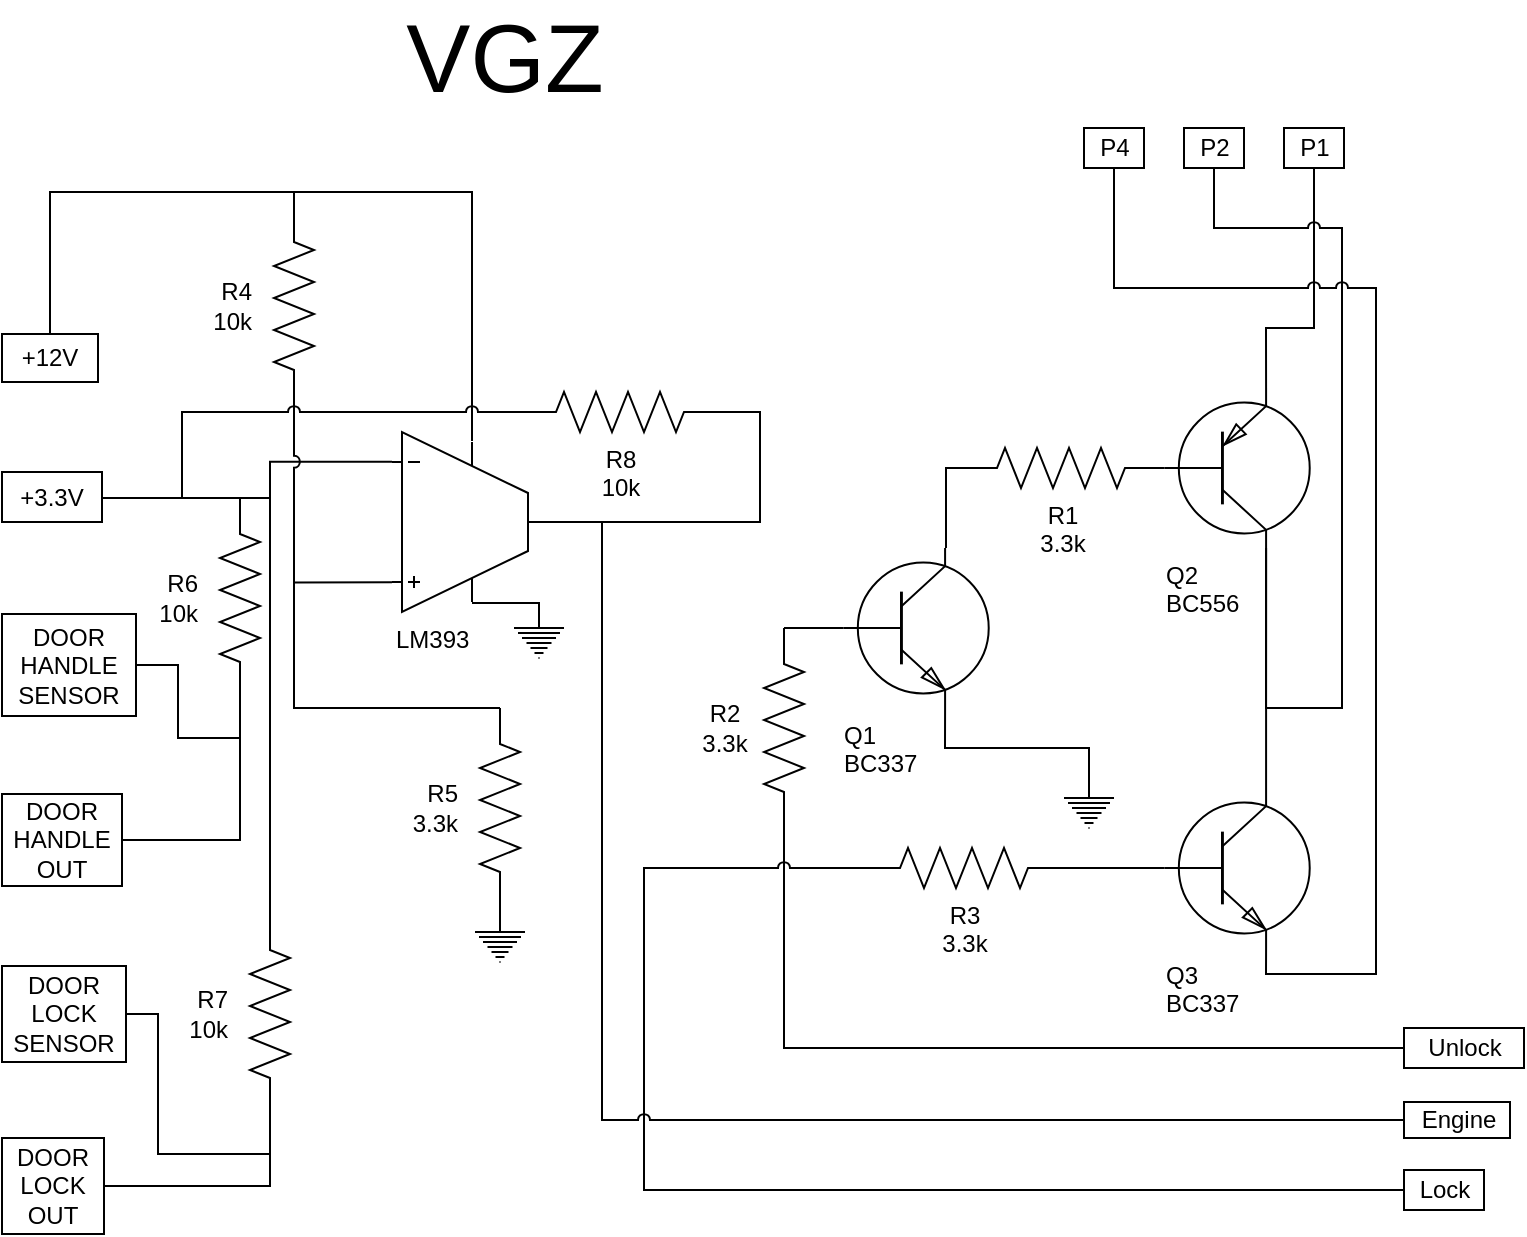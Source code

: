 <mxfile version="12.9.6" type="github" pages="2">
  <diagram id="vwBpfIJJqrl7qLxSZMjy" name="VGZ">
    <mxGraphModel dx="1185" dy="647" grid="0" gridSize="10" guides="1" tooltips="1" connect="1" arrows="1" fold="1" page="1" pageScale="1" pageWidth="827" pageHeight="1169" background="#FFFFFF" math="0" shadow="0">
      <root>
        <mxCell id="0" />
        <mxCell id="1" parent="0" />
        <mxCell id="2dIn2ky05wLc2S2Yu5g8-7" style="edgeStyle=orthogonalEdgeStyle;rounded=0;jumpStyle=arc;orthogonalLoop=1;jettySize=auto;html=1;exitX=0.7;exitY=1;exitDx=0;exitDy=0;exitPerimeter=0;entryX=0.7;entryY=0;entryDx=0;entryDy=0;entryPerimeter=0;endArrow=none;endFill=0;strokeColor=#000000;fontColor=#000000;labelBackgroundColor=none;" parent="1" source="2dIn2ky05wLc2S2Yu5g8-1" target="2dIn2ky05wLc2S2Yu5g8-2" edge="1">
          <mxGeometry relative="1" as="geometry">
            <Array as="points">
              <mxPoint x="671" y="387" />
              <mxPoint x="671" y="387" />
            </Array>
          </mxGeometry>
        </mxCell>
        <mxCell id="2dIn2ky05wLc2S2Yu5g8-21" style="edgeStyle=orthogonalEdgeStyle;rounded=0;jumpStyle=arc;orthogonalLoop=1;jettySize=auto;html=1;exitX=0.7;exitY=0;exitDx=0;exitDy=0;exitPerimeter=0;endArrow=none;endFill=0;strokeColor=#000000;fontColor=#000000;labelBackgroundColor=none;" parent="1" source="2dIn2ky05wLc2S2Yu5g8-1" target="2dIn2ky05wLc2S2Yu5g8-22" edge="1">
          <mxGeometry relative="1" as="geometry">
            <mxPoint x="674.862" y="140" as="targetPoint" />
            <Array as="points">
              <mxPoint x="671" y="180" />
              <mxPoint x="695" y="180" />
            </Array>
          </mxGeometry>
        </mxCell>
        <mxCell id="2dIn2ky05wLc2S2Yu5g8-1" value="&lt;div&gt;Q2&lt;/div&gt;&lt;div&gt;BC556&lt;br&gt;&lt;/div&gt;" style="verticalLabelPosition=bottom;shadow=0;dashed=0;align=left;html=1;verticalAlign=top;shape=mxgraph.electrical.transistors.pnp_transistor_1;strokeColor=#000000;fontColor=#000000;labelBackgroundColor=none;fillColor=none;" parent="1" vertex="1">
          <mxGeometry x="618.5" y="210" width="76" height="80" as="geometry" />
        </mxCell>
        <mxCell id="2dIn2ky05wLc2S2Yu5g8-37" style="edgeStyle=orthogonalEdgeStyle;rounded=0;jumpStyle=arc;orthogonalLoop=1;jettySize=auto;html=1;exitX=0.7;exitY=1;exitDx=0;exitDy=0;exitPerimeter=0;endArrow=none;endFill=0;strokeColor=#000000;fontColor=#000000;labelBackgroundColor=none;" parent="1" source="2dIn2ky05wLc2S2Yu5g8-1" target="2dIn2ky05wLc2S2Yu5g8-23" edge="1">
          <mxGeometry relative="1" as="geometry">
            <Array as="points">
              <mxPoint x="671" y="370" />
              <mxPoint x="709" y="370" />
              <mxPoint x="709" y="130" />
              <mxPoint x="645" y="130" />
            </Array>
          </mxGeometry>
        </mxCell>
        <mxCell id="u6N9TvEK20pb86zufqTK-22" style="edgeStyle=orthogonalEdgeStyle;rounded=0;orthogonalLoop=1;jettySize=auto;html=1;exitX=0.7;exitY=1;exitDx=0;exitDy=0;exitPerimeter=0;strokeColor=#000000;fontColor=#000000;endArrow=none;endFill=0;jumpStyle=arc;" parent="1" source="2dIn2ky05wLc2S2Yu5g8-2" target="u6N9TvEK20pb86zufqTK-24" edge="1">
          <mxGeometry relative="1" as="geometry">
            <mxPoint x="600" y="110" as="targetPoint" />
            <Array as="points">
              <mxPoint x="671" y="503" />
              <mxPoint x="726" y="503" />
              <mxPoint x="726" y="160" />
              <mxPoint x="595" y="160" />
            </Array>
          </mxGeometry>
        </mxCell>
        <mxCell id="2dIn2ky05wLc2S2Yu5g8-2" value="&lt;div align=&quot;left&quot;&gt;Q3&lt;br&gt;&lt;/div&gt;&lt;div align=&quot;left&quot;&gt;BC337&lt;/div&gt;" style="verticalLabelPosition=bottom;shadow=0;dashed=0;align=left;html=1;verticalAlign=top;shape=mxgraph.electrical.transistors.npn_transistor_1;strokeColor=#000000;fontColor=#000000;labelBackgroundColor=none;fillColor=none;" parent="1" vertex="1">
          <mxGeometry x="618.5" y="410" width="76" height="80" as="geometry" />
        </mxCell>
        <mxCell id="2dIn2ky05wLc2S2Yu5g8-6" style="edgeStyle=orthogonalEdgeStyle;rounded=0;jumpStyle=arc;orthogonalLoop=1;jettySize=auto;html=1;exitX=0.7;exitY=1;exitDx=0;exitDy=0;exitPerimeter=0;entryX=0.5;entryY=0;entryDx=0;entryDy=0;entryPerimeter=0;endArrow=none;endFill=0;strokeColor=#000000;fontColor=#000000;labelBackgroundColor=none;" parent="1" source="2dIn2ky05wLc2S2Yu5g8-3" target="2dIn2ky05wLc2S2Yu5g8-5" edge="1">
          <mxGeometry relative="1" as="geometry">
            <Array as="points">
              <mxPoint x="511" y="390" />
              <mxPoint x="583" y="390" />
            </Array>
          </mxGeometry>
        </mxCell>
        <mxCell id="2dIn2ky05wLc2S2Yu5g8-3" value="&lt;div&gt;Q1&lt;br&gt;&lt;/div&gt;&lt;div&gt;BC337&lt;/div&gt;" style="verticalLabelPosition=bottom;shadow=0;dashed=0;align=left;html=1;verticalAlign=top;shape=mxgraph.electrical.transistors.npn_transistor_1;strokeColor=#000000;fontColor=#000000;labelBackgroundColor=none;fillColor=none;" parent="1" vertex="1">
          <mxGeometry x="458" y="290" width="76" height="80" as="geometry" />
        </mxCell>
        <mxCell id="2dIn2ky05wLc2S2Yu5g8-5" value="" style="pointerEvents=1;verticalLabelPosition=bottom;shadow=0;dashed=0;align=center;html=1;verticalAlign=top;shape=mxgraph.electrical.signal_sources.protective_earth;strokeColor=#000000;fontColor=#000000;labelBackgroundColor=none;" parent="1" vertex="1">
          <mxGeometry x="570" y="410" width="25" height="20" as="geometry" />
        </mxCell>
        <mxCell id="2dIn2ky05wLc2S2Yu5g8-11" style="edgeStyle=orthogonalEdgeStyle;rounded=0;jumpStyle=arc;orthogonalLoop=1;jettySize=auto;html=1;exitX=1;exitY=0.5;exitDx=0;exitDy=0;exitPerimeter=0;entryX=0;entryY=0.5;entryDx=0;entryDy=0;entryPerimeter=0;endArrow=none;endFill=0;strokeColor=#000000;fontColor=#000000;labelBackgroundColor=none;" parent="1" source="2dIn2ky05wLc2S2Yu5g8-10" target="2dIn2ky05wLc2S2Yu5g8-1" edge="1">
          <mxGeometry relative="1" as="geometry">
            <Array as="points">
              <mxPoint x="609" y="250" />
            </Array>
          </mxGeometry>
        </mxCell>
        <mxCell id="2dIn2ky05wLc2S2Yu5g8-12" style="edgeStyle=orthogonalEdgeStyle;rounded=0;jumpStyle=arc;orthogonalLoop=1;jettySize=auto;html=1;exitX=0;exitY=0.5;exitDx=0;exitDy=0;exitPerimeter=0;entryX=0.7;entryY=0;entryDx=0;entryDy=0;entryPerimeter=0;endArrow=none;endFill=0;strokeColor=#000000;fontColor=#000000;labelBackgroundColor=none;" parent="1" source="2dIn2ky05wLc2S2Yu5g8-10" target="2dIn2ky05wLc2S2Yu5g8-3" edge="1">
          <mxGeometry relative="1" as="geometry">
            <Array as="points">
              <mxPoint x="511" y="250" />
              <mxPoint x="511" y="290" />
            </Array>
          </mxGeometry>
        </mxCell>
        <mxCell id="2dIn2ky05wLc2S2Yu5g8-10" value="&lt;div&gt;R1&lt;/div&gt;&lt;div&gt;3.3k&lt;/div&gt;" style="pointerEvents=1;verticalLabelPosition=bottom;shadow=0;dashed=0;align=center;html=1;verticalAlign=top;shape=mxgraph.electrical.resistors.resistor_2;strokeColor=#000000;fontColor=#000000;labelBackgroundColor=none;" parent="1" vertex="1">
          <mxGeometry x="518.5" y="240" width="100" height="20" as="geometry" />
        </mxCell>
        <mxCell id="2dIn2ky05wLc2S2Yu5g8-14" style="edgeStyle=orthogonalEdgeStyle;rounded=0;jumpStyle=arc;orthogonalLoop=1;jettySize=auto;html=1;exitX=1;exitY=0.5;exitDx=0;exitDy=0;exitPerimeter=0;entryX=0;entryY=0.5;entryDx=0;entryDy=0;entryPerimeter=0;endArrow=none;endFill=0;strokeColor=#000000;fontColor=#000000;labelBackgroundColor=none;" parent="1" source="2dIn2ky05wLc2S2Yu5g8-13" target="2dIn2ky05wLc2S2Yu5g8-3" edge="1">
          <mxGeometry relative="1" as="geometry" />
        </mxCell>
        <mxCell id="2dIn2ky05wLc2S2Yu5g8-18" style="edgeStyle=orthogonalEdgeStyle;rounded=0;jumpStyle=arc;orthogonalLoop=1;jettySize=auto;html=1;exitX=0;exitY=0.5;exitDx=0;exitDy=0;exitPerimeter=0;endArrow=none;endFill=0;strokeColor=#000000;fontColor=#000000;labelBackgroundColor=none;" parent="1" source="2dIn2ky05wLc2S2Yu5g8-13" target="2dIn2ky05wLc2S2Yu5g8-19" edge="1">
          <mxGeometry relative="1" as="geometry">
            <mxPoint x="300" y="210" as="targetPoint" />
            <Array as="points">
              <mxPoint x="430" y="540" />
            </Array>
          </mxGeometry>
        </mxCell>
        <mxCell id="2dIn2ky05wLc2S2Yu5g8-13" value="&lt;div&gt;R2&lt;/div&gt;&lt;div&gt;3.3k&lt;/div&gt;" style="pointerEvents=1;verticalLabelPosition=middle;shadow=0;dashed=0;align=center;html=1;verticalAlign=middle;shape=mxgraph.electrical.resistors.resistor_2;strokeColor=#000000;fontColor=#000000;labelBackgroundColor=none;direction=north;horizontal=1;labelPosition=left;spacingLeft=0;spacingRight=20;" parent="1" vertex="1">
          <mxGeometry x="420" y="330" width="20" height="100" as="geometry" />
        </mxCell>
        <mxCell id="2dIn2ky05wLc2S2Yu5g8-16" style="edgeStyle=orthogonalEdgeStyle;rounded=0;jumpStyle=arc;orthogonalLoop=1;jettySize=auto;html=1;exitX=1;exitY=0.5;exitDx=0;exitDy=0;exitPerimeter=0;entryX=0;entryY=0.5;entryDx=0;entryDy=0;entryPerimeter=0;endArrow=none;endFill=0;strokeColor=#000000;fontColor=#000000;labelBackgroundColor=none;" parent="1" source="2dIn2ky05wLc2S2Yu5g8-15" target="2dIn2ky05wLc2S2Yu5g8-2" edge="1">
          <mxGeometry relative="1" as="geometry" />
        </mxCell>
        <mxCell id="2dIn2ky05wLc2S2Yu5g8-17" style="edgeStyle=orthogonalEdgeStyle;rounded=0;jumpStyle=arc;orthogonalLoop=1;jettySize=auto;html=1;exitX=0;exitY=0.5;exitDx=0;exitDy=0;exitPerimeter=0;endArrow=none;endFill=0;strokeColor=#000000;fontColor=#000000;labelBackgroundColor=none;" parent="1" source="2dIn2ky05wLc2S2Yu5g8-15" target="2dIn2ky05wLc2S2Yu5g8-20" edge="1">
          <mxGeometry relative="1" as="geometry">
            <mxPoint x="260.0" y="210" as="targetPoint" />
            <Array as="points">
              <mxPoint x="360" y="450" />
            </Array>
          </mxGeometry>
        </mxCell>
        <mxCell id="2dIn2ky05wLc2S2Yu5g8-15" value="&lt;div&gt;R3&lt;/div&gt;&lt;div&gt;3.3k&lt;/div&gt;" style="pointerEvents=1;verticalLabelPosition=bottom;shadow=0;dashed=0;align=center;html=1;verticalAlign=top;shape=mxgraph.electrical.resistors.resistor_2;strokeColor=#000000;fontColor=#000000;labelBackgroundColor=none;" parent="1" vertex="1">
          <mxGeometry x="470" y="440" width="100" height="20" as="geometry" />
        </mxCell>
        <mxCell id="2dIn2ky05wLc2S2Yu5g8-19" value="&lt;div&gt;Unlock&lt;/div&gt;" style="text;html=1;align=center;verticalAlign=middle;resizable=0;points=[];autosize=1;strokeColor=#000000;fontColor=#000000;labelBackgroundColor=none;" parent="1" vertex="1">
          <mxGeometry x="740" y="530" width="60" height="20" as="geometry" />
        </mxCell>
        <mxCell id="2dIn2ky05wLc2S2Yu5g8-20" value="Lock" style="text;html=1;align=center;verticalAlign=middle;resizable=0;points=[];autosize=1;strokeColor=#000000;fontColor=#000000;labelBackgroundColor=none;" parent="1" vertex="1">
          <mxGeometry x="740" y="601" width="40" height="20" as="geometry" />
        </mxCell>
        <mxCell id="2dIn2ky05wLc2S2Yu5g8-22" value="&lt;div&gt;P1&lt;/div&gt;" style="text;html=1;align=center;verticalAlign=middle;resizable=0;points=[];autosize=1;strokeColor=#000000;fontColor=#000000;labelBackgroundColor=none;" parent="1" vertex="1">
          <mxGeometry x="680" y="80" width="30" height="20" as="geometry" />
        </mxCell>
        <mxCell id="2dIn2ky05wLc2S2Yu5g8-23" value="&lt;div&gt;P2&lt;/div&gt;" style="text;html=1;align=center;verticalAlign=middle;resizable=0;points=[];autosize=1;strokeColor=#000000;fontColor=#000000;labelBackgroundColor=none;" parent="1" vertex="1">
          <mxGeometry x="630" y="80" width="30" height="20" as="geometry" />
        </mxCell>
        <mxCell id="u6N9TvEK20pb86zufqTK-24" value="&lt;div&gt;P4&lt;/div&gt;" style="text;html=1;align=center;verticalAlign=middle;resizable=0;points=[];autosize=1;strokeColor=#000000;fontColor=#000000;labelBackgroundColor=none;" parent="1" vertex="1">
          <mxGeometry x="580" y="80" width="30" height="20" as="geometry" />
        </mxCell>
        <mxCell id="u6N9TvEK20pb86zufqTK-26" value="&lt;font style=&quot;font-size: 48px&quot;&gt;VGZ&lt;/font&gt;" style="text;html=1;align=center;verticalAlign=middle;resizable=0;points=[];autosize=1;fontColor=#000000;" parent="1" vertex="1">
          <mxGeometry x="230" y="30" width="120" height="30" as="geometry" />
        </mxCell>
        <mxCell id="xmA8tQZbp6Ut8Ep6K7Ed-1" value="+3.3V" style="rounded=0;whiteSpace=wrap;html=1;strokeColor=#000000;fontColor=#000000;align=center;" parent="1" vertex="1">
          <mxGeometry x="39" y="252" width="50" height="25" as="geometry" />
        </mxCell>
        <mxCell id="xmA8tQZbp6Ut8Ep6K7Ed-2" value="&lt;div&gt;DOOR&lt;/div&gt;&lt;div&gt;HANDLE&lt;/div&gt;&lt;div&gt;SENSOR&lt;br&gt;&lt;/div&gt;" style="rounded=0;whiteSpace=wrap;html=1;strokeColor=#000000;fontColor=#000000;align=center;" parent="1" vertex="1">
          <mxGeometry x="39" y="323" width="67" height="51" as="geometry" />
        </mxCell>
        <mxCell id="xmA8tQZbp6Ut8Ep6K7Ed-7" value="&lt;div&gt;DOOR&lt;/div&gt;&lt;div&gt;HANDLE&lt;/div&gt;&lt;div&gt;OUT&lt;br&gt;&lt;/div&gt;" style="rounded=0;whiteSpace=wrap;html=1;strokeColor=#000000;fontColor=#000000;align=center;" parent="1" vertex="1">
          <mxGeometry x="39" y="413" width="60" height="46" as="geometry" />
        </mxCell>
        <mxCell id="xmA8tQZbp6Ut8Ep6K7Ed-12" value="&lt;div&gt;DOOR&lt;/div&gt;&lt;div&gt;LOCK&lt;/div&gt;&lt;div&gt;SENSOR&lt;br&gt;&lt;/div&gt;" style="rounded=0;whiteSpace=wrap;html=1;strokeColor=#000000;fontColor=#000000;align=center;" parent="1" vertex="1">
          <mxGeometry x="39" y="499" width="62" height="48" as="geometry" />
        </mxCell>
        <mxCell id="xmA8tQZbp6Ut8Ep6K7Ed-13" value="&lt;div&gt;DOOR&lt;/div&gt;&lt;div&gt;LOCK&lt;/div&gt;&lt;div&gt;OUT&lt;br&gt;&lt;/div&gt;" style="rounded=0;whiteSpace=wrap;html=1;strokeColor=#000000;fontColor=#000000;align=center;" parent="1" vertex="1">
          <mxGeometry x="39" y="585" width="51" height="48" as="geometry" />
        </mxCell>
        <mxCell id="xmA8tQZbp6Ut8Ep6K7Ed-15" style="edgeStyle=orthogonalEdgeStyle;rounded=0;jumpStyle=arc;orthogonalLoop=1;jettySize=auto;html=1;exitX=0.4;exitY=0.05;exitDx=0;exitDy=0;exitPerimeter=0;endArrow=none;endFill=0;strokeColor=#000000;fontColor=#000000;" parent="1" source="xmA8tQZbp6Ut8Ep6K7Ed-14" target="xmA8tQZbp6Ut8Ep6K7Ed-17" edge="1">
          <mxGeometry relative="1" as="geometry">
            <Array as="points">
              <mxPoint x="274" y="112" />
              <mxPoint x="63" y="112" />
            </Array>
          </mxGeometry>
        </mxCell>
        <mxCell id="xmA8tQZbp6Ut8Ep6K7Ed-16" style="edgeStyle=orthogonalEdgeStyle;rounded=0;jumpStyle=arc;orthogonalLoop=1;jettySize=auto;html=1;endArrow=none;endFill=0;strokeColor=#000000;fontColor=#000000;exitX=0;exitY=0.165;exitDx=0;exitDy=0;exitPerimeter=0;" parent="1" source="xmA8tQZbp6Ut8Ep6K7Ed-14" target="xmA8tQZbp6Ut8Ep6K7Ed-1" edge="1">
          <mxGeometry relative="1" as="geometry">
            <mxPoint x="224" y="265" as="sourcePoint" />
            <mxPoint x="149" y="291" as="targetPoint" />
            <Array as="points">
              <mxPoint x="173" y="247" />
              <mxPoint x="173" y="265" />
            </Array>
          </mxGeometry>
        </mxCell>
        <mxCell id="xmA8tQZbp6Ut8Ep6K7Ed-22" style="edgeStyle=orthogonalEdgeStyle;rounded=0;jumpStyle=arc;orthogonalLoop=1;jettySize=auto;html=1;exitX=0;exitY=0.835;exitDx=0;exitDy=0;exitPerimeter=0;entryX=0;entryY=0.5;entryDx=0;entryDy=0;entryPerimeter=0;endArrow=none;endFill=0;strokeColor=#000000;fontColor=#000000;" parent="1" source="xmA8tQZbp6Ut8Ep6K7Ed-14" target="xmA8tQZbp6Ut8Ep6K7Ed-20" edge="1">
          <mxGeometry relative="1" as="geometry">
            <Array as="points">
              <mxPoint x="185" y="307" />
              <mxPoint x="185" y="370" />
            </Array>
          </mxGeometry>
        </mxCell>
        <mxCell id="xmA8tQZbp6Ut8Ep6K7Ed-26" style="edgeStyle=orthogonalEdgeStyle;rounded=0;jumpStyle=arc;orthogonalLoop=1;jettySize=auto;html=1;exitX=0.4;exitY=0.95;exitDx=0;exitDy=0;exitPerimeter=0;entryX=0.5;entryY=0;entryDx=0;entryDy=0;entryPerimeter=0;endArrow=none;endFill=0;strokeColor=#000000;fontColor=#000000;" parent="1" source="xmA8tQZbp6Ut8Ep6K7Ed-14" target="xmA8tQZbp6Ut8Ep6K7Ed-25" edge="1">
          <mxGeometry relative="1" as="geometry" />
        </mxCell>
        <mxCell id="kUEMpdJF2NIzvB9FPjbO-7" style="edgeStyle=orthogonalEdgeStyle;rounded=0;jumpStyle=arc;orthogonalLoop=1;jettySize=auto;html=1;exitX=1;exitY=0.5;exitDx=0;exitDy=0;exitPerimeter=0;endArrow=none;endFill=0;" edge="1" parent="1" source="xmA8tQZbp6Ut8Ep6K7Ed-14" target="xmA8tQZbp6Ut8Ep6K7Ed-28">
          <mxGeometry relative="1" as="geometry">
            <Array as="points">
              <mxPoint x="339" y="277" />
              <mxPoint x="339" y="576" />
            </Array>
          </mxGeometry>
        </mxCell>
        <mxCell id="xmA8tQZbp6Ut8Ep6K7Ed-14" value="&lt;div&gt;LM393&lt;/div&gt;" style="verticalLabelPosition=bottom;shadow=0;dashed=0;align=left;html=1;verticalAlign=top;shape=mxgraph.electrical.abstract.ota_1;strokeColor=#000000;fontColor=#000000;" parent="1" vertex="1">
          <mxGeometry x="234" y="232" width="100" height="90" as="geometry" />
        </mxCell>
        <mxCell id="xmA8tQZbp6Ut8Ep6K7Ed-17" value="+12V" style="rounded=0;whiteSpace=wrap;html=1;strokeColor=#000000;fontColor=#000000;align=center;" parent="1" vertex="1">
          <mxGeometry x="39" y="183" width="48" height="24" as="geometry" />
        </mxCell>
        <mxCell id="xmA8tQZbp6Ut8Ep6K7Ed-19" style="edgeStyle=orthogonalEdgeStyle;rounded=0;jumpStyle=arc;orthogonalLoop=1;jettySize=auto;html=1;exitX=0;exitY=0.5;exitDx=0;exitDy=0;exitPerimeter=0;endArrow=none;endFill=0;strokeColor=#000000;fontColor=#000000;" parent="1" source="xmA8tQZbp6Ut8Ep6K7Ed-18" target="xmA8tQZbp6Ut8Ep6K7Ed-17" edge="1">
          <mxGeometry relative="1" as="geometry">
            <Array as="points">
              <mxPoint x="185" y="112" />
            </Array>
          </mxGeometry>
        </mxCell>
        <mxCell id="xmA8tQZbp6Ut8Ep6K7Ed-18" value="&lt;div&gt;R4&lt;/div&gt;&lt;div&gt;10k&lt;br&gt;&lt;/div&gt;" style="pointerEvents=1;verticalLabelPosition=middle;shadow=0;dashed=0;align=right;html=1;verticalAlign=middle;shape=mxgraph.electrical.resistors.resistor_2;strokeColor=#000000;fontColor=#000000;direction=south;labelPosition=left;spacingRight=10;" parent="1" vertex="1">
          <mxGeometry x="175" y="119" width="20" height="100" as="geometry" />
        </mxCell>
        <mxCell id="xmA8tQZbp6Ut8Ep6K7Ed-21" style="edgeStyle=orthogonalEdgeStyle;rounded=0;jumpStyle=arc;orthogonalLoop=1;jettySize=auto;html=1;exitX=0;exitY=0.5;exitDx=0;exitDy=0;exitPerimeter=0;entryX=1;entryY=0.5;entryDx=0;entryDy=0;entryPerimeter=0;endArrow=none;endFill=0;strokeColor=#000000;fontColor=#000000;" parent="1" source="xmA8tQZbp6Ut8Ep6K7Ed-20" target="xmA8tQZbp6Ut8Ep6K7Ed-18" edge="1">
          <mxGeometry relative="1" as="geometry">
            <Array as="points">
              <mxPoint x="185" y="370" />
            </Array>
          </mxGeometry>
        </mxCell>
        <mxCell id="xmA8tQZbp6Ut8Ep6K7Ed-24" style="edgeStyle=orthogonalEdgeStyle;rounded=0;jumpStyle=arc;orthogonalLoop=1;jettySize=auto;html=1;exitX=1;exitY=0.5;exitDx=0;exitDy=0;exitPerimeter=0;entryX=0.5;entryY=0;entryDx=0;entryDy=0;entryPerimeter=0;endArrow=none;endFill=0;strokeColor=#000000;fontColor=#000000;" parent="1" source="xmA8tQZbp6Ut8Ep6K7Ed-20" target="xmA8tQZbp6Ut8Ep6K7Ed-23" edge="1">
          <mxGeometry relative="1" as="geometry" />
        </mxCell>
        <mxCell id="xmA8tQZbp6Ut8Ep6K7Ed-20" value="&lt;div&gt;R5&lt;/div&gt;&lt;div&gt;3.3k&lt;br&gt;&lt;/div&gt;" style="pointerEvents=1;verticalLabelPosition=middle;shadow=0;dashed=0;align=right;html=1;verticalAlign=middle;shape=mxgraph.electrical.resistors.resistor_2;strokeColor=#000000;fontColor=#000000;direction=south;labelPosition=left;spacingRight=10;" parent="1" vertex="1">
          <mxGeometry x="278" y="370" width="20" height="100" as="geometry" />
        </mxCell>
        <mxCell id="xmA8tQZbp6Ut8Ep6K7Ed-23" value="" style="pointerEvents=1;verticalLabelPosition=bottom;shadow=0;dashed=0;align=center;html=1;verticalAlign=top;shape=mxgraph.electrical.signal_sources.protective_earth;strokeColor=#000000;fontColor=#000000;labelBackgroundColor=none;" parent="1" vertex="1">
          <mxGeometry x="275.5" y="477" width="25" height="20" as="geometry" />
        </mxCell>
        <mxCell id="xmA8tQZbp6Ut8Ep6K7Ed-25" value="" style="pointerEvents=1;verticalLabelPosition=bottom;shadow=0;dashed=0;align=center;html=1;verticalAlign=top;shape=mxgraph.electrical.signal_sources.protective_earth;strokeColor=#000000;fontColor=#000000;labelBackgroundColor=none;" parent="1" vertex="1">
          <mxGeometry x="295" y="325" width="25" height="20" as="geometry" />
        </mxCell>
        <mxCell id="xmA8tQZbp6Ut8Ep6K7Ed-28" value="Engine" style="text;html=1;align=center;verticalAlign=middle;resizable=0;points=[];autosize=1;strokeColor=#000000;fontColor=#000000;labelBackgroundColor=none;" parent="1" vertex="1">
          <mxGeometry x="740" y="567" width="53" height="18" as="geometry" />
        </mxCell>
        <mxCell id="kUEMpdJF2NIzvB9FPjbO-5" style="edgeStyle=orthogonalEdgeStyle;rounded=0;orthogonalLoop=1;jettySize=auto;html=1;exitX=0;exitY=0.5;exitDx=0;exitDy=0;exitPerimeter=0;endArrow=none;endFill=0;jumpStyle=arc;" edge="1" parent="1" source="kUEMpdJF2NIzvB9FPjbO-2" target="xmA8tQZbp6Ut8Ep6K7Ed-1">
          <mxGeometry relative="1" as="geometry">
            <mxPoint x="129" y="299" as="targetPoint" />
            <Array as="points">
              <mxPoint x="129" y="222" />
              <mxPoint x="129" y="265" />
            </Array>
          </mxGeometry>
        </mxCell>
        <mxCell id="kUEMpdJF2NIzvB9FPjbO-6" style="edgeStyle=orthogonalEdgeStyle;rounded=0;jumpStyle=arc;orthogonalLoop=1;jettySize=auto;html=1;exitX=1;exitY=0.5;exitDx=0;exitDy=0;exitPerimeter=0;entryX=1;entryY=0.5;entryDx=0;entryDy=0;entryPerimeter=0;endArrow=none;endFill=0;" edge="1" parent="1" source="kUEMpdJF2NIzvB9FPjbO-2" target="xmA8tQZbp6Ut8Ep6K7Ed-14">
          <mxGeometry relative="1" as="geometry" />
        </mxCell>
        <mxCell id="kUEMpdJF2NIzvB9FPjbO-2" value="&lt;div&gt;R8&lt;/div&gt;&lt;div&gt;10k&lt;br&gt;&lt;/div&gt;" style="pointerEvents=1;verticalLabelPosition=bottom;shadow=0;dashed=0;align=center;html=1;verticalAlign=top;shape=mxgraph.electrical.resistors.resistor_2;strokeColor=#000000;fontColor=#000000;" vertex="1" parent="1">
          <mxGeometry x="298" y="212" width="100" height="20" as="geometry" />
        </mxCell>
        <mxCell id="kUEMpdJF2NIzvB9FPjbO-10" style="edgeStyle=orthogonalEdgeStyle;rounded=0;jumpStyle=arc;orthogonalLoop=1;jettySize=auto;html=1;exitX=0;exitY=0.5;exitDx=0;exitDy=0;exitPerimeter=0;endArrow=none;endFill=0;" edge="1" parent="1" source="kUEMpdJF2NIzvB9FPjbO-9" target="xmA8tQZbp6Ut8Ep6K7Ed-1">
          <mxGeometry relative="1" as="geometry">
            <Array as="points">
              <mxPoint x="141" y="265" />
              <mxPoint x="141" y="265" />
            </Array>
          </mxGeometry>
        </mxCell>
        <mxCell id="kUEMpdJF2NIzvB9FPjbO-11" style="edgeStyle=orthogonalEdgeStyle;rounded=0;jumpStyle=arc;orthogonalLoop=1;jettySize=auto;html=1;exitX=1;exitY=0.5;exitDx=0;exitDy=0;exitPerimeter=0;endArrow=none;endFill=0;" edge="1" parent="1" source="kUEMpdJF2NIzvB9FPjbO-9" target="xmA8tQZbp6Ut8Ep6K7Ed-2">
          <mxGeometry relative="1" as="geometry" />
        </mxCell>
        <mxCell id="kUEMpdJF2NIzvB9FPjbO-12" style="edgeStyle=orthogonalEdgeStyle;rounded=0;jumpStyle=arc;orthogonalLoop=1;jettySize=auto;html=1;exitX=1;exitY=0.5;exitDx=0;exitDy=0;exitPerimeter=0;endArrow=none;endFill=0;" edge="1" parent="1" source="kUEMpdJF2NIzvB9FPjbO-9" target="xmA8tQZbp6Ut8Ep6K7Ed-7">
          <mxGeometry relative="1" as="geometry">
            <mxPoint x="152" y="446" as="targetPoint" />
            <Array as="points">
              <mxPoint x="158" y="436" />
            </Array>
          </mxGeometry>
        </mxCell>
        <mxCell id="kUEMpdJF2NIzvB9FPjbO-9" value="&lt;div&gt;R6&lt;/div&gt;&lt;div&gt;10k&lt;br&gt;&lt;/div&gt;" style="pointerEvents=1;verticalLabelPosition=middle;shadow=0;dashed=0;align=right;html=1;verticalAlign=middle;shape=mxgraph.electrical.resistors.resistor_2;strokeColor=#000000;fontColor=#000000;direction=south;labelPosition=left;spacingRight=10;" vertex="1" parent="1">
          <mxGeometry x="148" y="265" width="20" height="100" as="geometry" />
        </mxCell>
        <mxCell id="kUEMpdJF2NIzvB9FPjbO-16" style="edgeStyle=orthogonalEdgeStyle;rounded=0;jumpStyle=arc;orthogonalLoop=1;jettySize=auto;html=1;exitX=0;exitY=0.5;exitDx=0;exitDy=0;exitPerimeter=0;endArrow=none;endFill=0;" edge="1" parent="1" source="kUEMpdJF2NIzvB9FPjbO-15" target="xmA8tQZbp6Ut8Ep6K7Ed-1">
          <mxGeometry relative="1" as="geometry">
            <Array as="points">
              <mxPoint x="173" y="473" />
              <mxPoint x="173" y="265" />
            </Array>
          </mxGeometry>
        </mxCell>
        <mxCell id="kUEMpdJF2NIzvB9FPjbO-17" style="edgeStyle=orthogonalEdgeStyle;rounded=0;jumpStyle=arc;orthogonalLoop=1;jettySize=auto;html=1;exitX=1;exitY=0.5;exitDx=0;exitDy=0;exitPerimeter=0;endArrow=none;endFill=0;" edge="1" parent="1" source="kUEMpdJF2NIzvB9FPjbO-15" target="xmA8tQZbp6Ut8Ep6K7Ed-13">
          <mxGeometry relative="1" as="geometry">
            <Array as="points">
              <mxPoint x="173" y="609" />
            </Array>
          </mxGeometry>
        </mxCell>
        <mxCell id="kUEMpdJF2NIzvB9FPjbO-18" style="edgeStyle=orthogonalEdgeStyle;rounded=0;jumpStyle=arc;orthogonalLoop=1;jettySize=auto;html=1;exitX=1;exitY=0.5;exitDx=0;exitDy=0;exitPerimeter=0;endArrow=none;endFill=0;" edge="1" parent="1" source="kUEMpdJF2NIzvB9FPjbO-15" target="xmA8tQZbp6Ut8Ep6K7Ed-12">
          <mxGeometry relative="1" as="geometry">
            <Array as="points">
              <mxPoint x="173" y="593" />
              <mxPoint x="117" y="593" />
              <mxPoint x="117" y="523" />
            </Array>
          </mxGeometry>
        </mxCell>
        <mxCell id="kUEMpdJF2NIzvB9FPjbO-15" value="&lt;div&gt;R7&lt;/div&gt;&lt;div&gt;10k&lt;br&gt;&lt;/div&gt;" style="pointerEvents=1;verticalLabelPosition=middle;shadow=0;dashed=0;align=right;html=1;verticalAlign=middle;shape=mxgraph.electrical.resistors.resistor_2;strokeColor=#000000;fontColor=#000000;direction=south;labelPosition=left;spacingRight=10;" vertex="1" parent="1">
          <mxGeometry x="163" y="473" width="20" height="100" as="geometry" />
        </mxCell>
      </root>
    </mxGraphModel>
  </diagram>
  <diagram id="oLYTGVPJO-h6AOUmi0qz" name="DTiB">
    <mxGraphModel dx="1422" dy="776" grid="0" gridSize="10" guides="1" tooltips="1" connect="1" arrows="1" fold="1" page="1" pageScale="1" pageWidth="1920" pageHeight="1080" math="0" shadow="0">
      <root>
        <mxCell id="i68a_9Q8Q8rBgI_V3gax-0" />
        <mxCell id="i68a_9Q8Q8rBgI_V3gax-1" parent="i68a_9Q8Q8rBgI_V3gax-0" />
        <mxCell id="STVlUkQJjL2ECxKWRkJJ-0" value="&lt;font style=&quot;font-size: 48px&quot;&gt;DT&amp;amp;B&lt;/font&gt;" style="text;html=1;align=center;verticalAlign=middle;resizable=0;points=[];autosize=1;fontColor=#000000;" vertex="1" parent="i68a_9Q8Q8rBgI_V3gax-1">
          <mxGeometry x="190" y="83" width="159" height="30" as="geometry" />
        </mxCell>
        <mxCell id="STVlUkQJjL2ECxKWRkJJ-1" value="+3.3V" style="rounded=0;whiteSpace=wrap;html=1;strokeColor=#000000;fontColor=#000000;align=center;" vertex="1" parent="i68a_9Q8Q8rBgI_V3gax-1">
          <mxGeometry x="421" y="158" width="120" height="60" as="geometry" />
        </mxCell>
        <mxCell id="STVlUkQJjL2ECxKWRkJJ-2" value="&lt;div&gt;DOOR&lt;/div&gt;&lt;div&gt;HANDLE&lt;/div&gt;&lt;div&gt;SENSOR&lt;br&gt;&lt;/div&gt;" style="rounded=0;whiteSpace=wrap;html=1;strokeColor=#000000;fontColor=#000000;align=center;" vertex="1" parent="i68a_9Q8Q8rBgI_V3gax-1">
          <mxGeometry x="575" y="158" width="120" height="60" as="geometry" />
        </mxCell>
        <mxCell id="I82ErPa6YXc8NZy05GW5-0" style="edgeStyle=orthogonalEdgeStyle;rounded=0;jumpStyle=arc;orthogonalLoop=1;jettySize=auto;html=1;exitX=0;exitY=0.5;exitDx=0;exitDy=0;exitPerimeter=0;endArrow=none;endFill=0;strokeColor=#000000;fontColor=#000000;" edge="1" parent="i68a_9Q8Q8rBgI_V3gax-1" source="STVlUkQJjL2ECxKWRkJJ-3" target="STVlUkQJjL2ECxKWRkJJ-1">
          <mxGeometry relative="1" as="geometry" />
        </mxCell>
        <mxCell id="I82ErPa6YXc8NZy05GW5-1" style="edgeStyle=orthogonalEdgeStyle;rounded=0;jumpStyle=arc;orthogonalLoop=1;jettySize=auto;html=1;exitX=1;exitY=0.5;exitDx=0;exitDy=0;exitPerimeter=0;endArrow=none;endFill=0;strokeColor=#000000;fontColor=#000000;" edge="1" parent="i68a_9Q8Q8rBgI_V3gax-1" source="STVlUkQJjL2ECxKWRkJJ-3" target="STVlUkQJjL2ECxKWRkJJ-2">
          <mxGeometry relative="1" as="geometry" />
        </mxCell>
        <mxCell id="STVlUkQJjL2ECxKWRkJJ-3" value="&lt;div&gt;R1&lt;/div&gt;&lt;div&gt;10k&lt;br&gt;&lt;/div&gt;" style="pointerEvents=1;verticalLabelPosition=bottom;shadow=0;dashed=0;align=center;html=1;verticalAlign=top;shape=mxgraph.electrical.resistors.resistor_2;strokeColor=#000000;fontColor=#000000;" vertex="1" parent="i68a_9Q8Q8rBgI_V3gax-1">
          <mxGeometry x="502" y="315" width="100" height="20" as="geometry" />
        </mxCell>
        <mxCell id="I82ErPa6YXc8NZy05GW5-3" style="edgeStyle=orthogonalEdgeStyle;rounded=0;jumpStyle=arc;orthogonalLoop=1;jettySize=auto;html=1;exitX=0.5;exitY=1;exitDx=0;exitDy=0;entryX=1;entryY=0.5;entryDx=0;entryDy=0;entryPerimeter=0;endArrow=none;endFill=0;strokeColor=#000000;fontColor=#000000;" edge="1" parent="i68a_9Q8Q8rBgI_V3gax-1" source="I82ErPa6YXc8NZy05GW5-2" target="STVlUkQJjL2ECxKWRkJJ-3">
          <mxGeometry relative="1" as="geometry" />
        </mxCell>
        <mxCell id="I82ErPa6YXc8NZy05GW5-2" value="&lt;div&gt;DOOR&lt;/div&gt;&lt;div&gt;HANDLE&lt;/div&gt;&lt;div&gt;OUT&lt;br&gt;&lt;/div&gt;" style="rounded=0;whiteSpace=wrap;html=1;strokeColor=#000000;fontColor=#000000;align=center;" vertex="1" parent="i68a_9Q8Q8rBgI_V3gax-1">
          <mxGeometry x="729" y="158" width="120" height="60" as="geometry" />
        </mxCell>
        <mxCell id="I82ErPa6YXc8NZy05GW5-5" style="edgeStyle=orthogonalEdgeStyle;rounded=0;jumpStyle=arc;orthogonalLoop=1;jettySize=auto;html=1;exitX=0;exitY=0.5;exitDx=0;exitDy=0;exitPerimeter=0;endArrow=none;endFill=0;strokeColor=#000000;fontColor=#000000;" edge="1" parent="i68a_9Q8Q8rBgI_V3gax-1" source="I82ErPa6YXc8NZy05GW5-4" target="STVlUkQJjL2ECxKWRkJJ-1">
          <mxGeometry relative="1" as="geometry" />
        </mxCell>
        <mxCell id="I82ErPa6YXc8NZy05GW5-7" style="edgeStyle=orthogonalEdgeStyle;rounded=0;jumpStyle=arc;orthogonalLoop=1;jettySize=auto;html=1;exitX=1;exitY=0.5;exitDx=0;exitDy=0;exitPerimeter=0;endArrow=none;endFill=0;strokeColor=#000000;fontColor=#000000;" edge="1" parent="i68a_9Q8Q8rBgI_V3gax-1" source="I82ErPa6YXc8NZy05GW5-4" target="I82ErPa6YXc8NZy05GW5-6">
          <mxGeometry relative="1" as="geometry" />
        </mxCell>
        <mxCell id="I82ErPa6YXc8NZy05GW5-9" style="edgeStyle=orthogonalEdgeStyle;rounded=0;jumpStyle=arc;orthogonalLoop=1;jettySize=auto;html=1;exitX=1;exitY=0.5;exitDx=0;exitDy=0;exitPerimeter=0;endArrow=none;endFill=0;strokeColor=#000000;fontColor=#000000;" edge="1" parent="i68a_9Q8Q8rBgI_V3gax-1" source="I82ErPa6YXc8NZy05GW5-4" target="I82ErPa6YXc8NZy05GW5-8">
          <mxGeometry relative="1" as="geometry" />
        </mxCell>
        <mxCell id="I82ErPa6YXc8NZy05GW5-4" value="&lt;div&gt;R2&lt;/div&gt;&lt;div&gt;10k&lt;br&gt;&lt;/div&gt;" style="pointerEvents=1;verticalLabelPosition=bottom;shadow=0;dashed=0;align=center;html=1;verticalAlign=top;shape=mxgraph.electrical.resistors.resistor_2;strokeColor=#000000;fontColor=#000000;" vertex="1" parent="i68a_9Q8Q8rBgI_V3gax-1">
          <mxGeometry x="502" y="407" width="100" height="20" as="geometry" />
        </mxCell>
        <mxCell id="I82ErPa6YXc8NZy05GW5-6" value="&lt;div&gt;DOOR&lt;/div&gt;&lt;div&gt;LOCK&lt;/div&gt;&lt;div&gt;SENSOR&lt;br&gt;&lt;/div&gt;" style="rounded=0;whiteSpace=wrap;html=1;strokeColor=#000000;fontColor=#000000;align=center;" vertex="1" parent="i68a_9Q8Q8rBgI_V3gax-1">
          <mxGeometry x="883" y="158" width="120" height="60" as="geometry" />
        </mxCell>
        <mxCell id="I82ErPa6YXc8NZy05GW5-8" value="&lt;div&gt;DOOR&lt;/div&gt;&lt;div&gt;LOCK&lt;/div&gt;&lt;div&gt;OUT&lt;br&gt;&lt;/div&gt;" style="rounded=0;whiteSpace=wrap;html=1;strokeColor=#000000;fontColor=#000000;align=center;" vertex="1" parent="i68a_9Q8Q8rBgI_V3gax-1">
          <mxGeometry x="1037" y="158" width="120" height="60" as="geometry" />
        </mxCell>
      </root>
    </mxGraphModel>
  </diagram>
</mxfile>
